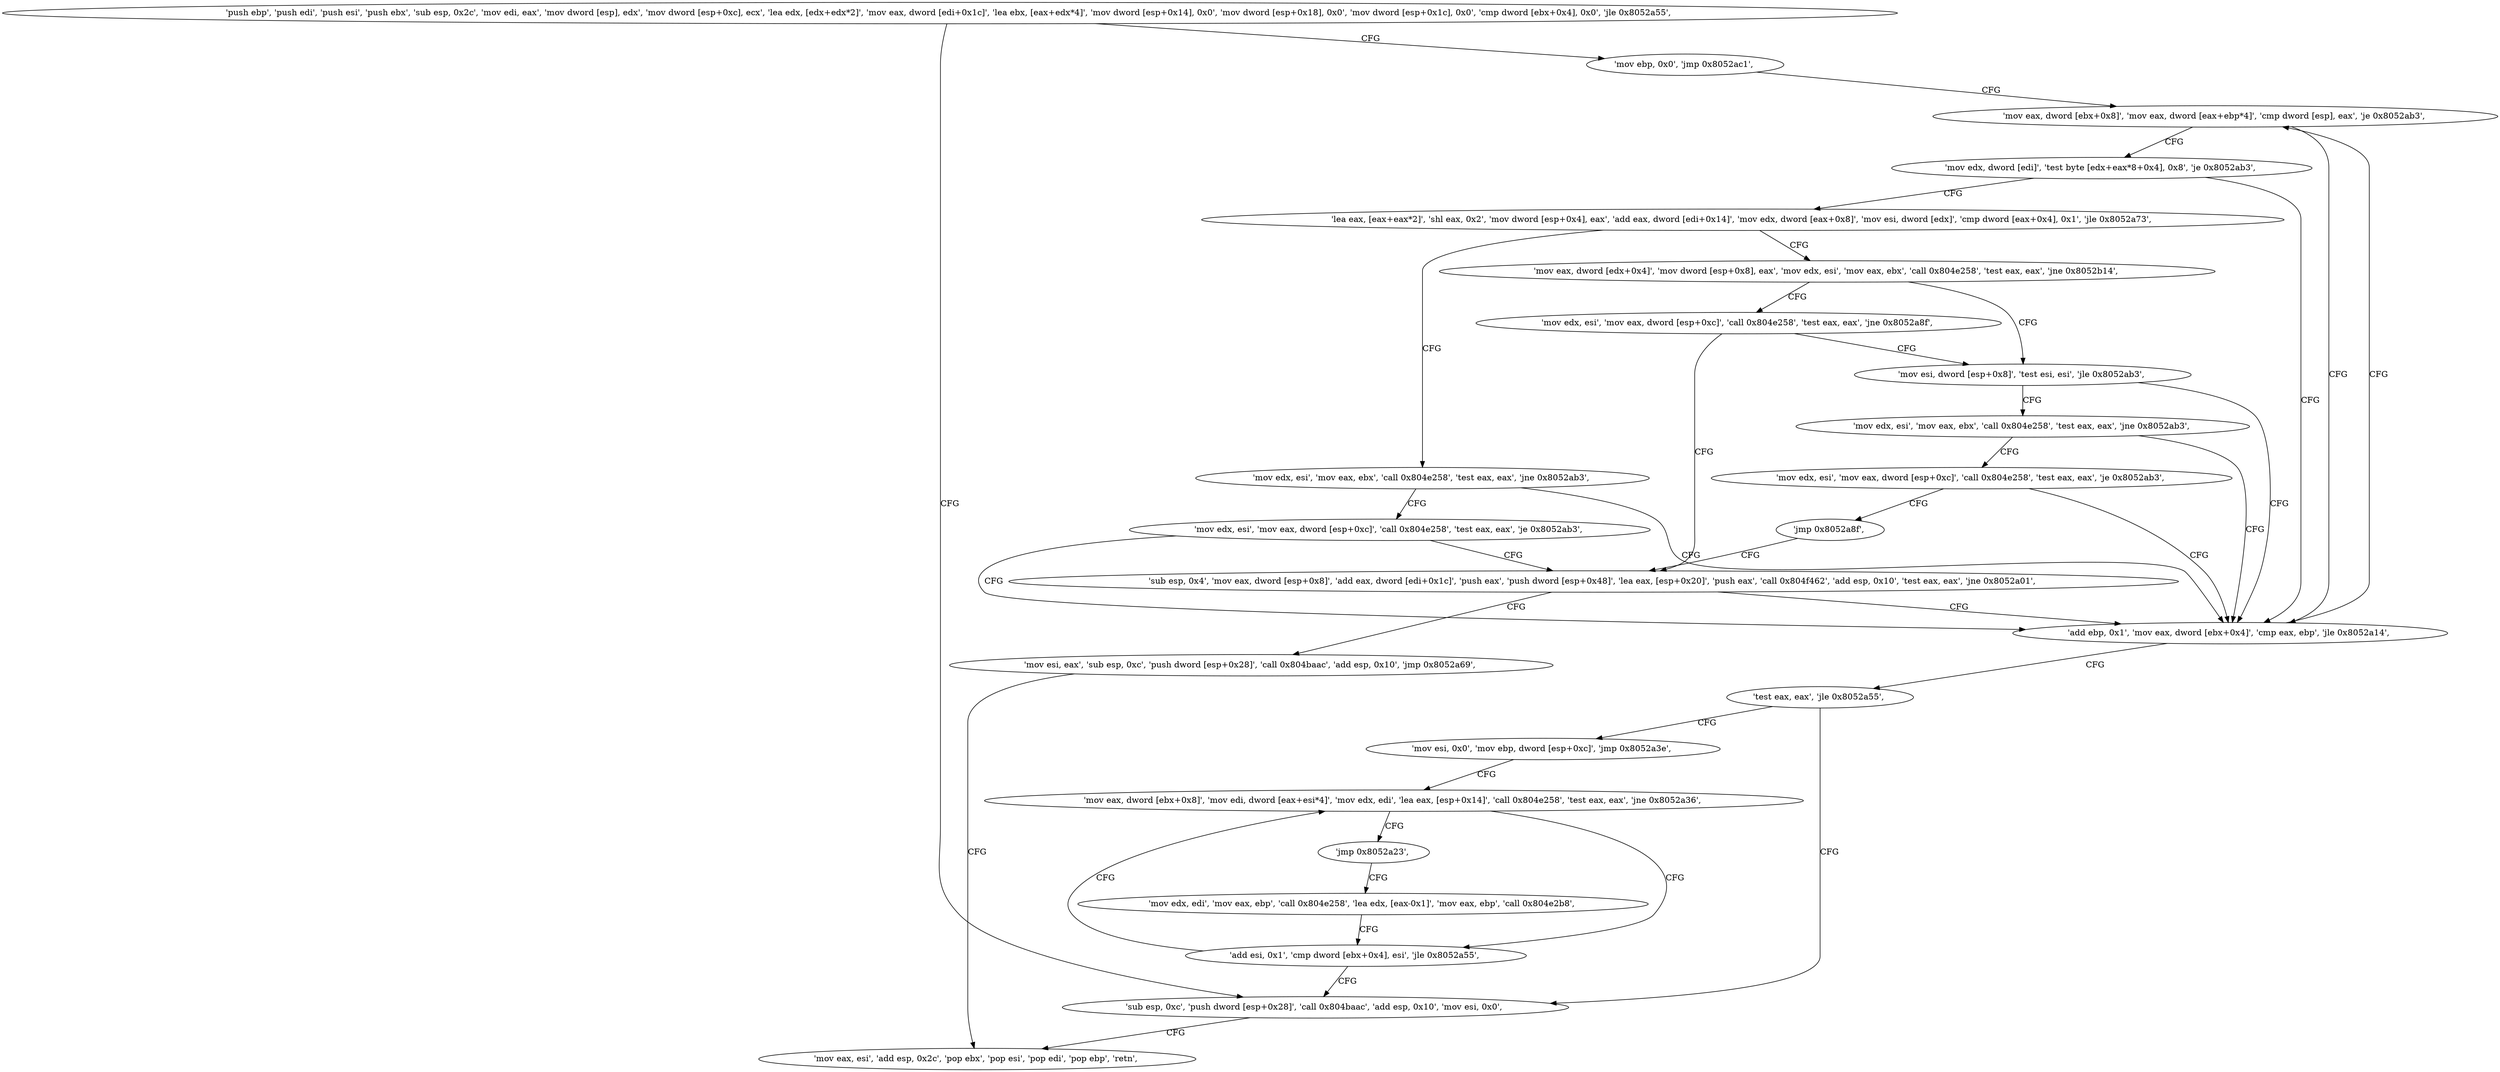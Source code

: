digraph "func" {
"134556096" [label = "'push ebp', 'push edi', 'push esi', 'push ebx', 'sub esp, 0x2c', 'mov edi, eax', 'mov dword [esp], edx', 'mov dword [esp+0xc], ecx', 'lea edx, [edx+edx*2]', 'mov eax, dword [edi+0x1c]', 'lea ebx, [eax+edx*4]', 'mov dword [esp+0x14], 0x0', 'mov dword [esp+0x18], 0x0', 'mov dword [esp+0x1c], 0x0', 'cmp dword [ebx+0x4], 0x0', 'jle 0x8052a55', " ]
"134556245" [label = "'sub esp, 0xc', 'push dword [esp+0x28]', 'call 0x804baac', 'add esp, 0x10', 'mov esi, 0x0', " ]
"134556151" [label = "'mov ebp, 0x0', 'jmp 0x8052ac1', " ]
"134556265" [label = "'mov eax, esi', 'add esp, 0x2c', 'pop ebx', 'pop esi', 'pop edi', 'pop ebp', 'retn', " ]
"134556353" [label = "'mov eax, dword [ebx+0x8]', 'mov eax, dword [eax+ebp*4]', 'cmp dword [esp], eax', 'je 0x8052ab3', " ]
"134556339" [label = "'add ebp, 0x1', 'mov eax, dword [ebx+0x4]', 'cmp eax, ebp', 'jle 0x8052a14', " ]
"134556364" [label = "'mov edx, dword [edi]', 'test byte [edx+eax*8+0x4], 0x8', 'je 0x8052ab3', " ]
"134556180" [label = "'test eax, eax', 'jle 0x8052a55', " ]
"134556373" [label = "'lea eax, [eax+eax*2]', 'shl eax, 0x2', 'mov dword [esp+0x4], eax', 'add eax, dword [edi+0x14]', 'mov edx, dword [eax+0x8]', 'mov esi, dword [edx]', 'cmp dword [eax+0x4], 0x1', 'jle 0x8052a73', " ]
"134556184" [label = "'mov esi, 0x0', 'mov ebp, dword [esp+0xc]', 'jmp 0x8052a3e', " ]
"134556275" [label = "'mov edx, esi', 'mov eax, ebx', 'call 0x804e258', 'test eax, eax', 'jne 0x8052ab3', " ]
"134556397" [label = "'mov eax, dword [edx+0x4]', 'mov dword [esp+0x8], eax', 'mov edx, esi', 'mov eax, ebx', 'call 0x804e258', 'test eax, eax', 'jne 0x8052b14', " ]
"134556222" [label = "'mov eax, dword [ebx+0x8]', 'mov edi, dword [eax+esi*4]', 'mov edx, edi', 'lea eax, [esp+0x14]', 'call 0x804e258', 'test eax, eax', 'jne 0x8052a36', " ]
"134556288" [label = "'mov edx, esi', 'mov eax, dword [esp+0xc]', 'call 0x804e258', 'test eax, eax', 'je 0x8052ab3', " ]
"134556436" [label = "'mov esi, dword [esp+0x8]', 'test esi, esi', 'jle 0x8052ab3', " ]
"134556417" [label = "'mov edx, esi', 'mov eax, dword [esp+0xc]', 'call 0x804e258', 'test eax, eax', 'jne 0x8052a8f', " ]
"134556214" [label = "'add esi, 0x1', 'cmp dword [ebx+0x4], esi', 'jle 0x8052a55', " ]
"134556243" [label = "'jmp 0x8052a23', " ]
"134556303" [label = "'sub esp, 0x4', 'mov eax, dword [esp+0x8]', 'add eax, dword [edi+0x1c]', 'push eax', 'push dword [esp+0x48]', 'lea eax, [esp+0x20]', 'push eax', 'call 0x804f462', 'add esp, 0x10', 'test eax, eax', 'jne 0x8052a01', " ]
"134556444" [label = "'mov edx, esi', 'mov eax, ebx', 'call 0x804e258', 'test eax, eax', 'jne 0x8052ab3', " ]
"134556195" [label = "'mov edx, edi', 'mov eax, ebp', 'call 0x804e258', 'lea edx, [eax-0x1]', 'mov eax, ebp', 'call 0x804e2b8', " ]
"134556161" [label = "'mov esi, eax', 'sub esp, 0xc', 'push dword [esp+0x28]', 'call 0x804baac', 'add esp, 0x10', 'jmp 0x8052a69', " ]
"134556457" [label = "'mov edx, esi', 'mov eax, dword [esp+0xc]', 'call 0x804e258', 'test eax, eax', 'je 0x8052ab3', " ]
"134556476" [label = "'jmp 0x8052a8f', " ]
"134556096" -> "134556245" [ label = "CFG" ]
"134556096" -> "134556151" [ label = "CFG" ]
"134556245" -> "134556265" [ label = "CFG" ]
"134556151" -> "134556353" [ label = "CFG" ]
"134556353" -> "134556339" [ label = "CFG" ]
"134556353" -> "134556364" [ label = "CFG" ]
"134556339" -> "134556180" [ label = "CFG" ]
"134556339" -> "134556353" [ label = "CFG" ]
"134556364" -> "134556339" [ label = "CFG" ]
"134556364" -> "134556373" [ label = "CFG" ]
"134556180" -> "134556245" [ label = "CFG" ]
"134556180" -> "134556184" [ label = "CFG" ]
"134556373" -> "134556275" [ label = "CFG" ]
"134556373" -> "134556397" [ label = "CFG" ]
"134556184" -> "134556222" [ label = "CFG" ]
"134556275" -> "134556339" [ label = "CFG" ]
"134556275" -> "134556288" [ label = "CFG" ]
"134556397" -> "134556436" [ label = "CFG" ]
"134556397" -> "134556417" [ label = "CFG" ]
"134556222" -> "134556214" [ label = "CFG" ]
"134556222" -> "134556243" [ label = "CFG" ]
"134556288" -> "134556339" [ label = "CFG" ]
"134556288" -> "134556303" [ label = "CFG" ]
"134556436" -> "134556339" [ label = "CFG" ]
"134556436" -> "134556444" [ label = "CFG" ]
"134556417" -> "134556303" [ label = "CFG" ]
"134556417" -> "134556436" [ label = "CFG" ]
"134556214" -> "134556245" [ label = "CFG" ]
"134556214" -> "134556222" [ label = "CFG" ]
"134556243" -> "134556195" [ label = "CFG" ]
"134556303" -> "134556161" [ label = "CFG" ]
"134556303" -> "134556339" [ label = "CFG" ]
"134556444" -> "134556339" [ label = "CFG" ]
"134556444" -> "134556457" [ label = "CFG" ]
"134556195" -> "134556214" [ label = "CFG" ]
"134556161" -> "134556265" [ label = "CFG" ]
"134556457" -> "134556339" [ label = "CFG" ]
"134556457" -> "134556476" [ label = "CFG" ]
"134556476" -> "134556303" [ label = "CFG" ]
}
